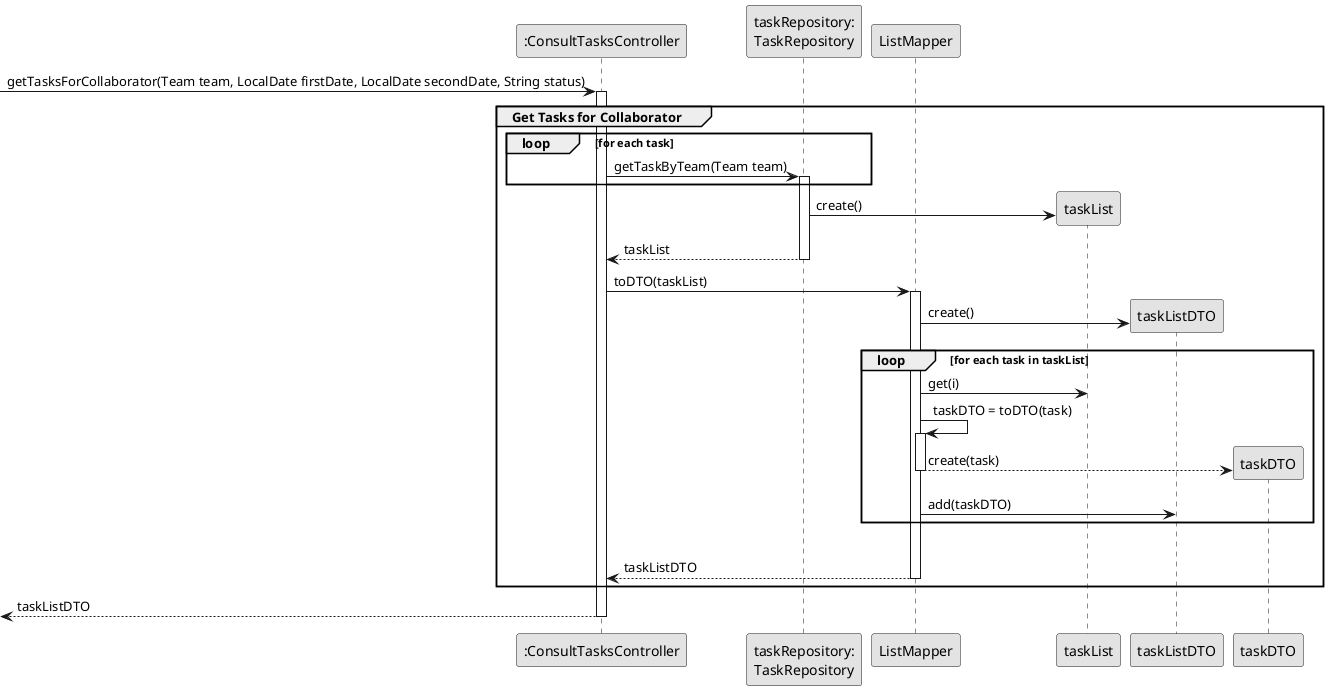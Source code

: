 @startuml
skinparam monochrome true
skinparam packageStyle rectangle
skinparam shadowing false



participant ":ConsultTasksController" as CTRL
participant "taskRepository:\nTaskRepository" as TAR
participant "ListMapper" as LM
participant "taskList" as TL
participant "taskListDTO" as TLDTO
participant "taskDTO" as TDTO

        -> CTRL : getTasksForCollaborator(Team team, LocalDate firstDate, LocalDate secondDate, String status)
                  activate CTRL
    group Get Tasks for Collaborator


                     loop for each task
                         CTRL -> TAR : getTaskByTeam(Team team)
                         activate TAR
                     end

                     TAR -> TL**: create()

                     TAR --> CTRL: taskList
                     deactivate TAR

                     CTRL -> LM: toDTO(taskList)
                     activate LM

                     LM -> TLDTO**: create()

                     loop for each task in taskList

                     LM -> TL: get(i)

                     LM -> LM: taskDTO = toDTO(task)
                     activate LM

                     LM --> TDTO**: create(task)
                     deactivate LM

                     LM -> TLDTO: add(taskDTO)
                     end



                     |||

                         LM --> CTRL : taskListDTO
                         deactivate LM


    end

    <-- CTRL : taskListDTO
deactivate CTRL


@enduml